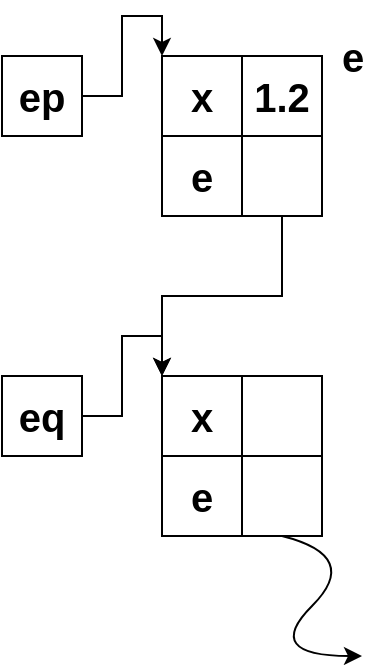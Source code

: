 <mxfile version="24.7.7">
  <diagram name="Page-1" id="HXvESJ_1XOPiNjfEsVOi">
    <mxGraphModel dx="794" dy="458" grid="1" gridSize="10" guides="1" tooltips="1" connect="1" arrows="1" fold="1" page="1" pageScale="1" pageWidth="850" pageHeight="1100" math="0" shadow="0">
      <root>
        <mxCell id="0" />
        <mxCell id="1" parent="0" />
        <mxCell id="rCkKrM3LwfIkYRvPC5tL-37" style="edgeStyle=orthogonalEdgeStyle;rounded=0;orthogonalLoop=1;jettySize=auto;html=1;entryX=0;entryY=0;entryDx=0;entryDy=0;" edge="1" parent="1" source="rCkKrM3LwfIkYRvPC5tL-38" target="rCkKrM3LwfIkYRvPC5tL-48">
          <mxGeometry relative="1" as="geometry" />
        </mxCell>
        <mxCell id="rCkKrM3LwfIkYRvPC5tL-38" value="ep" style="whiteSpace=wrap;html=1;aspect=fixed;fontSize=20;fontStyle=1" vertex="1" parent="1">
          <mxGeometry x="120" y="120" width="40" height="40" as="geometry" />
        </mxCell>
        <mxCell id="rCkKrM3LwfIkYRvPC5tL-39" style="edgeStyle=orthogonalEdgeStyle;rounded=0;orthogonalLoop=1;jettySize=auto;html=1;entryX=0;entryY=0;entryDx=0;entryDy=0;" edge="1" parent="1" source="rCkKrM3LwfIkYRvPC5tL-40" target="rCkKrM3LwfIkYRvPC5tL-53">
          <mxGeometry relative="1" as="geometry" />
        </mxCell>
        <mxCell id="rCkKrM3LwfIkYRvPC5tL-40" value="eq" style="whiteSpace=wrap;html=1;aspect=fixed;fontSize=20;fontStyle=1" vertex="1" parent="1">
          <mxGeometry x="120" y="280" width="40" height="40" as="geometry" />
        </mxCell>
        <mxCell id="rCkKrM3LwfIkYRvPC5tL-42" value="1.2" style="rounded=0;whiteSpace=wrap;html=1;fontSize=20;fontStyle=1;align=center;" vertex="1" parent="1">
          <mxGeometry x="240" y="120" width="40" height="40" as="geometry" />
        </mxCell>
        <mxCell id="rCkKrM3LwfIkYRvPC5tL-43" value="e" style="text;html=1;align=center;verticalAlign=middle;resizable=0;points=[];autosize=1;strokeColor=none;fillColor=none;fontSize=20;fontStyle=1" vertex="1" parent="1">
          <mxGeometry x="280" y="100" width="30" height="40" as="geometry" />
        </mxCell>
        <mxCell id="rCkKrM3LwfIkYRvPC5tL-45" value="&lt;font style=&quot;font-size: 20px;&quot;&gt;&lt;b&gt;e&lt;/b&gt;&lt;/font&gt;" style="rounded=0;whiteSpace=wrap;html=1;rotation=0;" vertex="1" parent="1">
          <mxGeometry x="200" y="160" width="40" height="40" as="geometry" />
        </mxCell>
        <mxCell id="rCkKrM3LwfIkYRvPC5tL-58" style="edgeStyle=orthogonalEdgeStyle;rounded=0;orthogonalLoop=1;jettySize=auto;html=1;entryX=0;entryY=0;entryDx=0;entryDy=0;" edge="1" parent="1" source="rCkKrM3LwfIkYRvPC5tL-47" target="rCkKrM3LwfIkYRvPC5tL-53">
          <mxGeometry relative="1" as="geometry" />
        </mxCell>
        <mxCell id="rCkKrM3LwfIkYRvPC5tL-47" value="" style="rounded=0;whiteSpace=wrap;html=1;" vertex="1" parent="1">
          <mxGeometry x="240" y="160" width="40" height="40" as="geometry" />
        </mxCell>
        <mxCell id="rCkKrM3LwfIkYRvPC5tL-48" value="&lt;font style=&quot;font-size: 20px;&quot;&gt;&lt;b&gt;x&lt;/b&gt;&lt;/font&gt;" style="whiteSpace=wrap;html=1;aspect=fixed;" vertex="1" parent="1">
          <mxGeometry x="200" y="120" width="40" height="40" as="geometry" />
        </mxCell>
        <mxCell id="rCkKrM3LwfIkYRvPC5tL-49" value="" style="rounded=0;whiteSpace=wrap;html=1;fontSize=20;fontStyle=1;align=center;" vertex="1" parent="1">
          <mxGeometry x="240" y="280" width="40" height="40" as="geometry" />
        </mxCell>
        <mxCell id="rCkKrM3LwfIkYRvPC5tL-50" value="&lt;font style=&quot;font-size: 20px;&quot;&gt;&lt;b&gt;e&lt;/b&gt;&lt;/font&gt;" style="rounded=0;whiteSpace=wrap;html=1;rotation=0;" vertex="1" parent="1">
          <mxGeometry x="200" y="320" width="40" height="40" as="geometry" />
        </mxCell>
        <mxCell id="rCkKrM3LwfIkYRvPC5tL-52" value="" style="rounded=0;whiteSpace=wrap;html=1;" vertex="1" parent="1">
          <mxGeometry x="240" y="320" width="40" height="40" as="geometry" />
        </mxCell>
        <mxCell id="rCkKrM3LwfIkYRvPC5tL-53" value="&lt;font style=&quot;font-size: 20px;&quot;&gt;&lt;b&gt;x&lt;/b&gt;&lt;/font&gt;" style="whiteSpace=wrap;html=1;aspect=fixed;" vertex="1" parent="1">
          <mxGeometry x="200" y="280" width="40" height="40" as="geometry" />
        </mxCell>
        <mxCell id="rCkKrM3LwfIkYRvPC5tL-59" value="" style="curved=1;endArrow=classic;html=1;rounded=0;exitX=0.5;exitY=1;exitDx=0;exitDy=0;" edge="1" parent="1">
          <mxGeometry width="50" height="50" relative="1" as="geometry">
            <mxPoint x="260" y="360" as="sourcePoint" />
            <mxPoint x="300" y="420" as="targetPoint" />
            <Array as="points">
              <mxPoint x="300" y="370" />
              <mxPoint x="250" y="420" />
            </Array>
          </mxGeometry>
        </mxCell>
      </root>
    </mxGraphModel>
  </diagram>
</mxfile>
